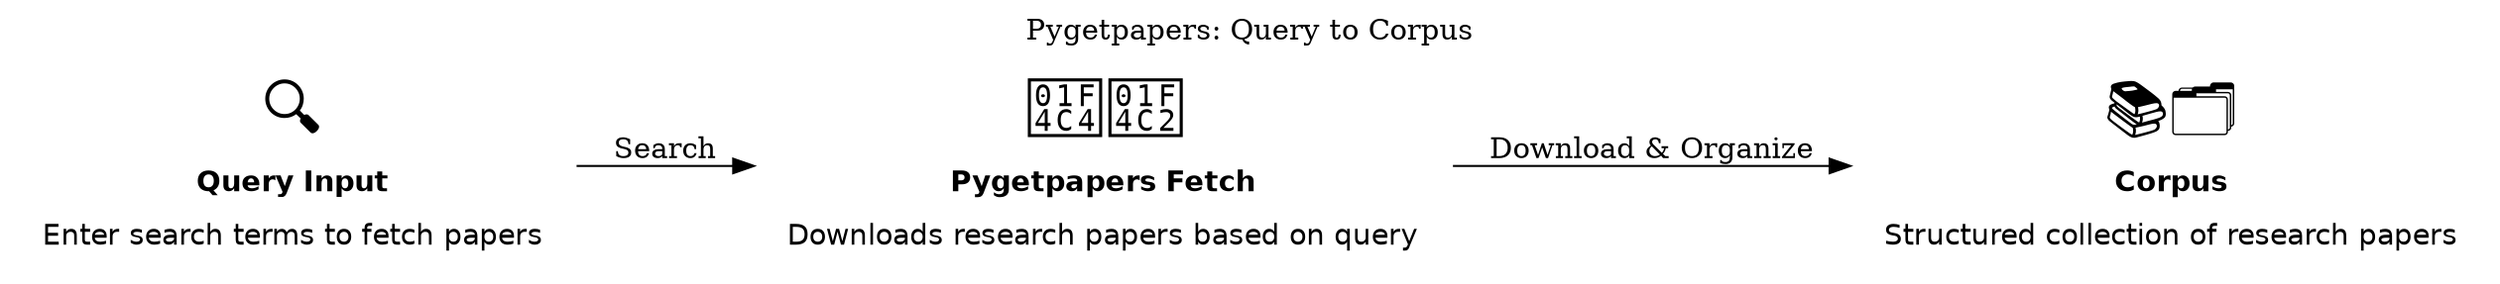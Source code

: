 digraph pygetpapers_corpus {
    rankdir=LR;
    bgcolor="white";
    node [shape=plaintext, fontname="Helvetica"];
    labelloc="t";
    label="Pygetpapers: Query to Corpus";

    /* Node: Query input */
    query [label=<
        <TABLE BORDER="0" CELLBORDER="0" CELLSPACING="6">
            <TR><TD><FONT POINT-SIZE="30">🔍</FONT></TD></TR>
            <TR><TD><B>Query Input</B></TD></TR>
            <TR><TD>Enter search terms to fetch papers</TD></TR>
        </TABLE>
    >];

    /* Node: Pygetpapers fetch */
    fetch [label=<
        <TABLE BORDER="0" CELLBORDER="0" CELLSPACING="6">
            <TR><TD><FONT POINT-SIZE="30">📄📂</FONT></TD></TR>
            <TR><TD><B>Pygetpapers Fetch</B></TD></TR>
            <TR><TD>Downloads research papers based on query</TD></TR>
        </TABLE>
    >];

    /* Node: Corpus */
    corpus [label=<
        <TABLE BORDER="0" CELLBORDER="0" CELLSPACING="6">
            <TR><TD><FONT POINT-SIZE="30">📚🗂️</FONT></TD></TR>
            <TR><TD><B>Corpus</B></TD></TR>
            <TR><TD>Structured collection of research papers</TD></TR>
        </TABLE>
    >];


    /* Arrows showing flow (plain text labels) */
    query -> fetch [label="Search"];
    fetch -> corpus [label="Download & Organize"];
}
